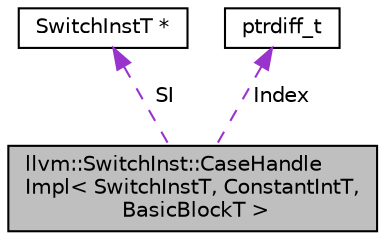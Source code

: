 digraph "llvm::SwitchInst::CaseHandleImpl&lt; SwitchInstT, ConstantIntT, BasicBlockT &gt;"
{
 // LATEX_PDF_SIZE
  bgcolor="transparent";
  edge [fontname="Helvetica",fontsize="10",labelfontname="Helvetica",labelfontsize="10"];
  node [fontname="Helvetica",fontsize="10",shape="box"];
  Node1 [label="llvm::SwitchInst::CaseHandle\lImpl\< SwitchInstT, ConstantIntT,\l BasicBlockT \>",height=0.2,width=0.4,color="black", fillcolor="grey75", style="filled", fontcolor="black",tooltip="A handle to a particular switch case."];
  Node2 -> Node1 [dir="back",color="darkorchid3",fontsize="10",style="dashed",label=" SI" ,fontname="Helvetica"];
  Node2 [label="SwitchInstT *",height=0.2,width=0.4,color="black",tooltip=" "];
  Node3 -> Node1 [dir="back",color="darkorchid3",fontsize="10",style="dashed",label=" Index" ,fontname="Helvetica"];
  Node3 [label="ptrdiff_t",height=0.2,width=0.4,color="black",URL="$classptrdiff__t.html",tooltip=" "];
}
